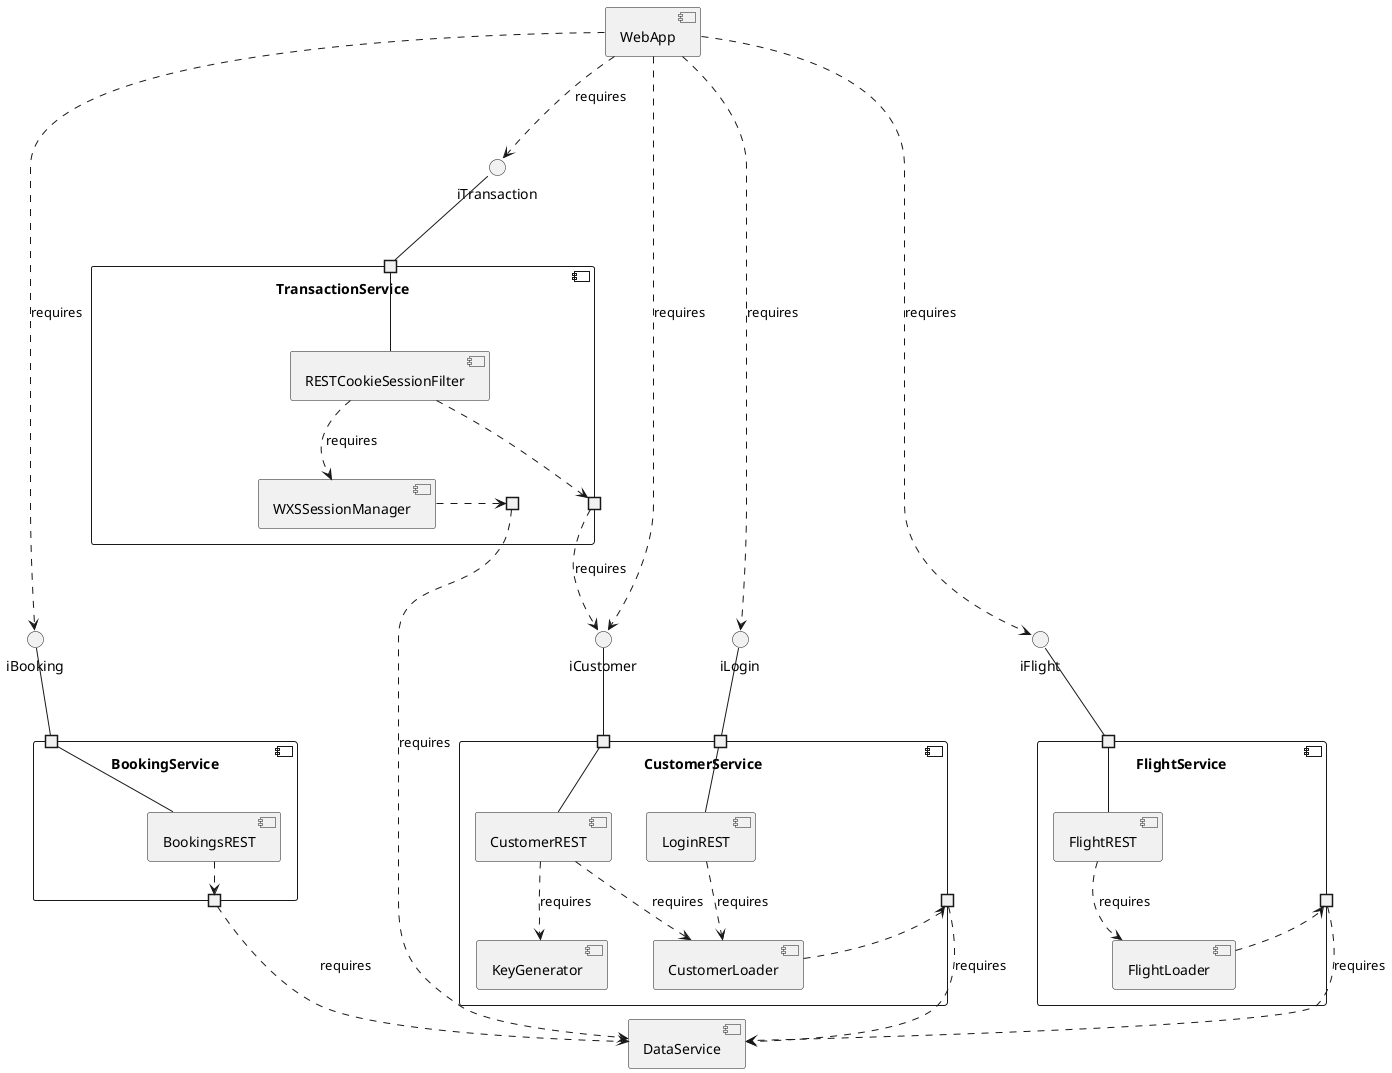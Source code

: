 @startuml
component "BookingService" {
 [BookingsREST]
 portin " " as Booking
 "Booking" -- [BookingsREST]
 portout " " as pBooking
 [BookingsREST] ..> "pBooking"
}

interface "iBooking" as iBooking
iBooking -- "Booking"

component "CustomerService" {
 [CustomerLoader]
 [CustomerREST]
 [KeyGenerator]
 [LoginREST]
 portin " " as Customer
 portin " " as Login
 [CustomerREST] ..> [CustomerLoader] : requires
 [CustomerREST] ..> [KeyGenerator] : requires
 [LoginREST] ..> [CustomerLoader] : requires
 "Customer" -- [CustomerREST]
 "Login" -- [LoginREST]
 portout " " as pCustomerLoader
 [CustomerLoader] ..> "pCustomerLoader"
}

interface "iCustomer" as iCustomer
interface "iLogin" as iLogin
iCustomer -- "Customer"
iLogin -- "Login"

component "FlightService" {
 [FlightLoader]
 [FlightREST]
 portin " " as Flight
 [FlightREST] ..> [FlightLoader] : requires
 "Flight" -- [FlightREST]
 portout " " as pFlightLoader
 [FlightLoader] ..> "pFlightLoader"
}

interface "iFlight" as iFlight
iFlight -- "Flight"

component "TransactionService" {
 [RESTCookieSessionFilter]
 [WXSSessionManager]
 portin " " as Transaction
 portout " " as pCustomer
 [RESTCookieSessionFilter] ..> "pCustomer"
 [RESTCookieSessionFilter] ..> [WXSSessionManager] : requires
 "Transaction" -- [RESTCookieSessionFilter]
 portout " " as pTransaction
 [WXSSessionManager] ..> "pTransaction"
}

"pCustomer" ..> [iCustomer] : requires
interface "iTransaction" as iTransaction
iTransaction -- "Transaction"

[WebApp]
[WebApp] ..> "iBooking" : requires
[WebApp] ..> "iCustomer" : requires
[WebApp] ..> "iFlight" : requires
[WebApp] ..> "iLogin" : requires
[WebApp] ..> "iTransaction" : requires

[DataService]
"pBooking" ..> [DataService] : requires
"pCustomerLoader" ..> [DataService] : requires
"pFlightLoader" ..> [DataService] : requires
"pTransaction" ..> [DataService] : requires
@enduml
